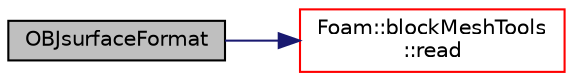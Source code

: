 digraph "OBJsurfaceFormat"
{
  bgcolor="transparent";
  edge [fontname="Helvetica",fontsize="10",labelfontname="Helvetica",labelfontsize="10"];
  node [fontname="Helvetica",fontsize="10",shape=record];
  rankdir="LR";
  Node1 [label="OBJsurfaceFormat",height=0.2,width=0.4,color="black", fillcolor="grey75", style="filled" fontcolor="black"];
  Node1 -> Node2 [color="midnightblue",fontsize="10",style="solid",fontname="Helvetica"];
  Node2 [label="Foam::blockMeshTools\l::read",height=0.2,width=0.4,color="red",URL="$namespaceFoam_1_1blockMeshTools.html#a1b8232db9dfb934fcfdfcd000cf9832e",tooltip="In-place read with dictionary lookup. "];
}
